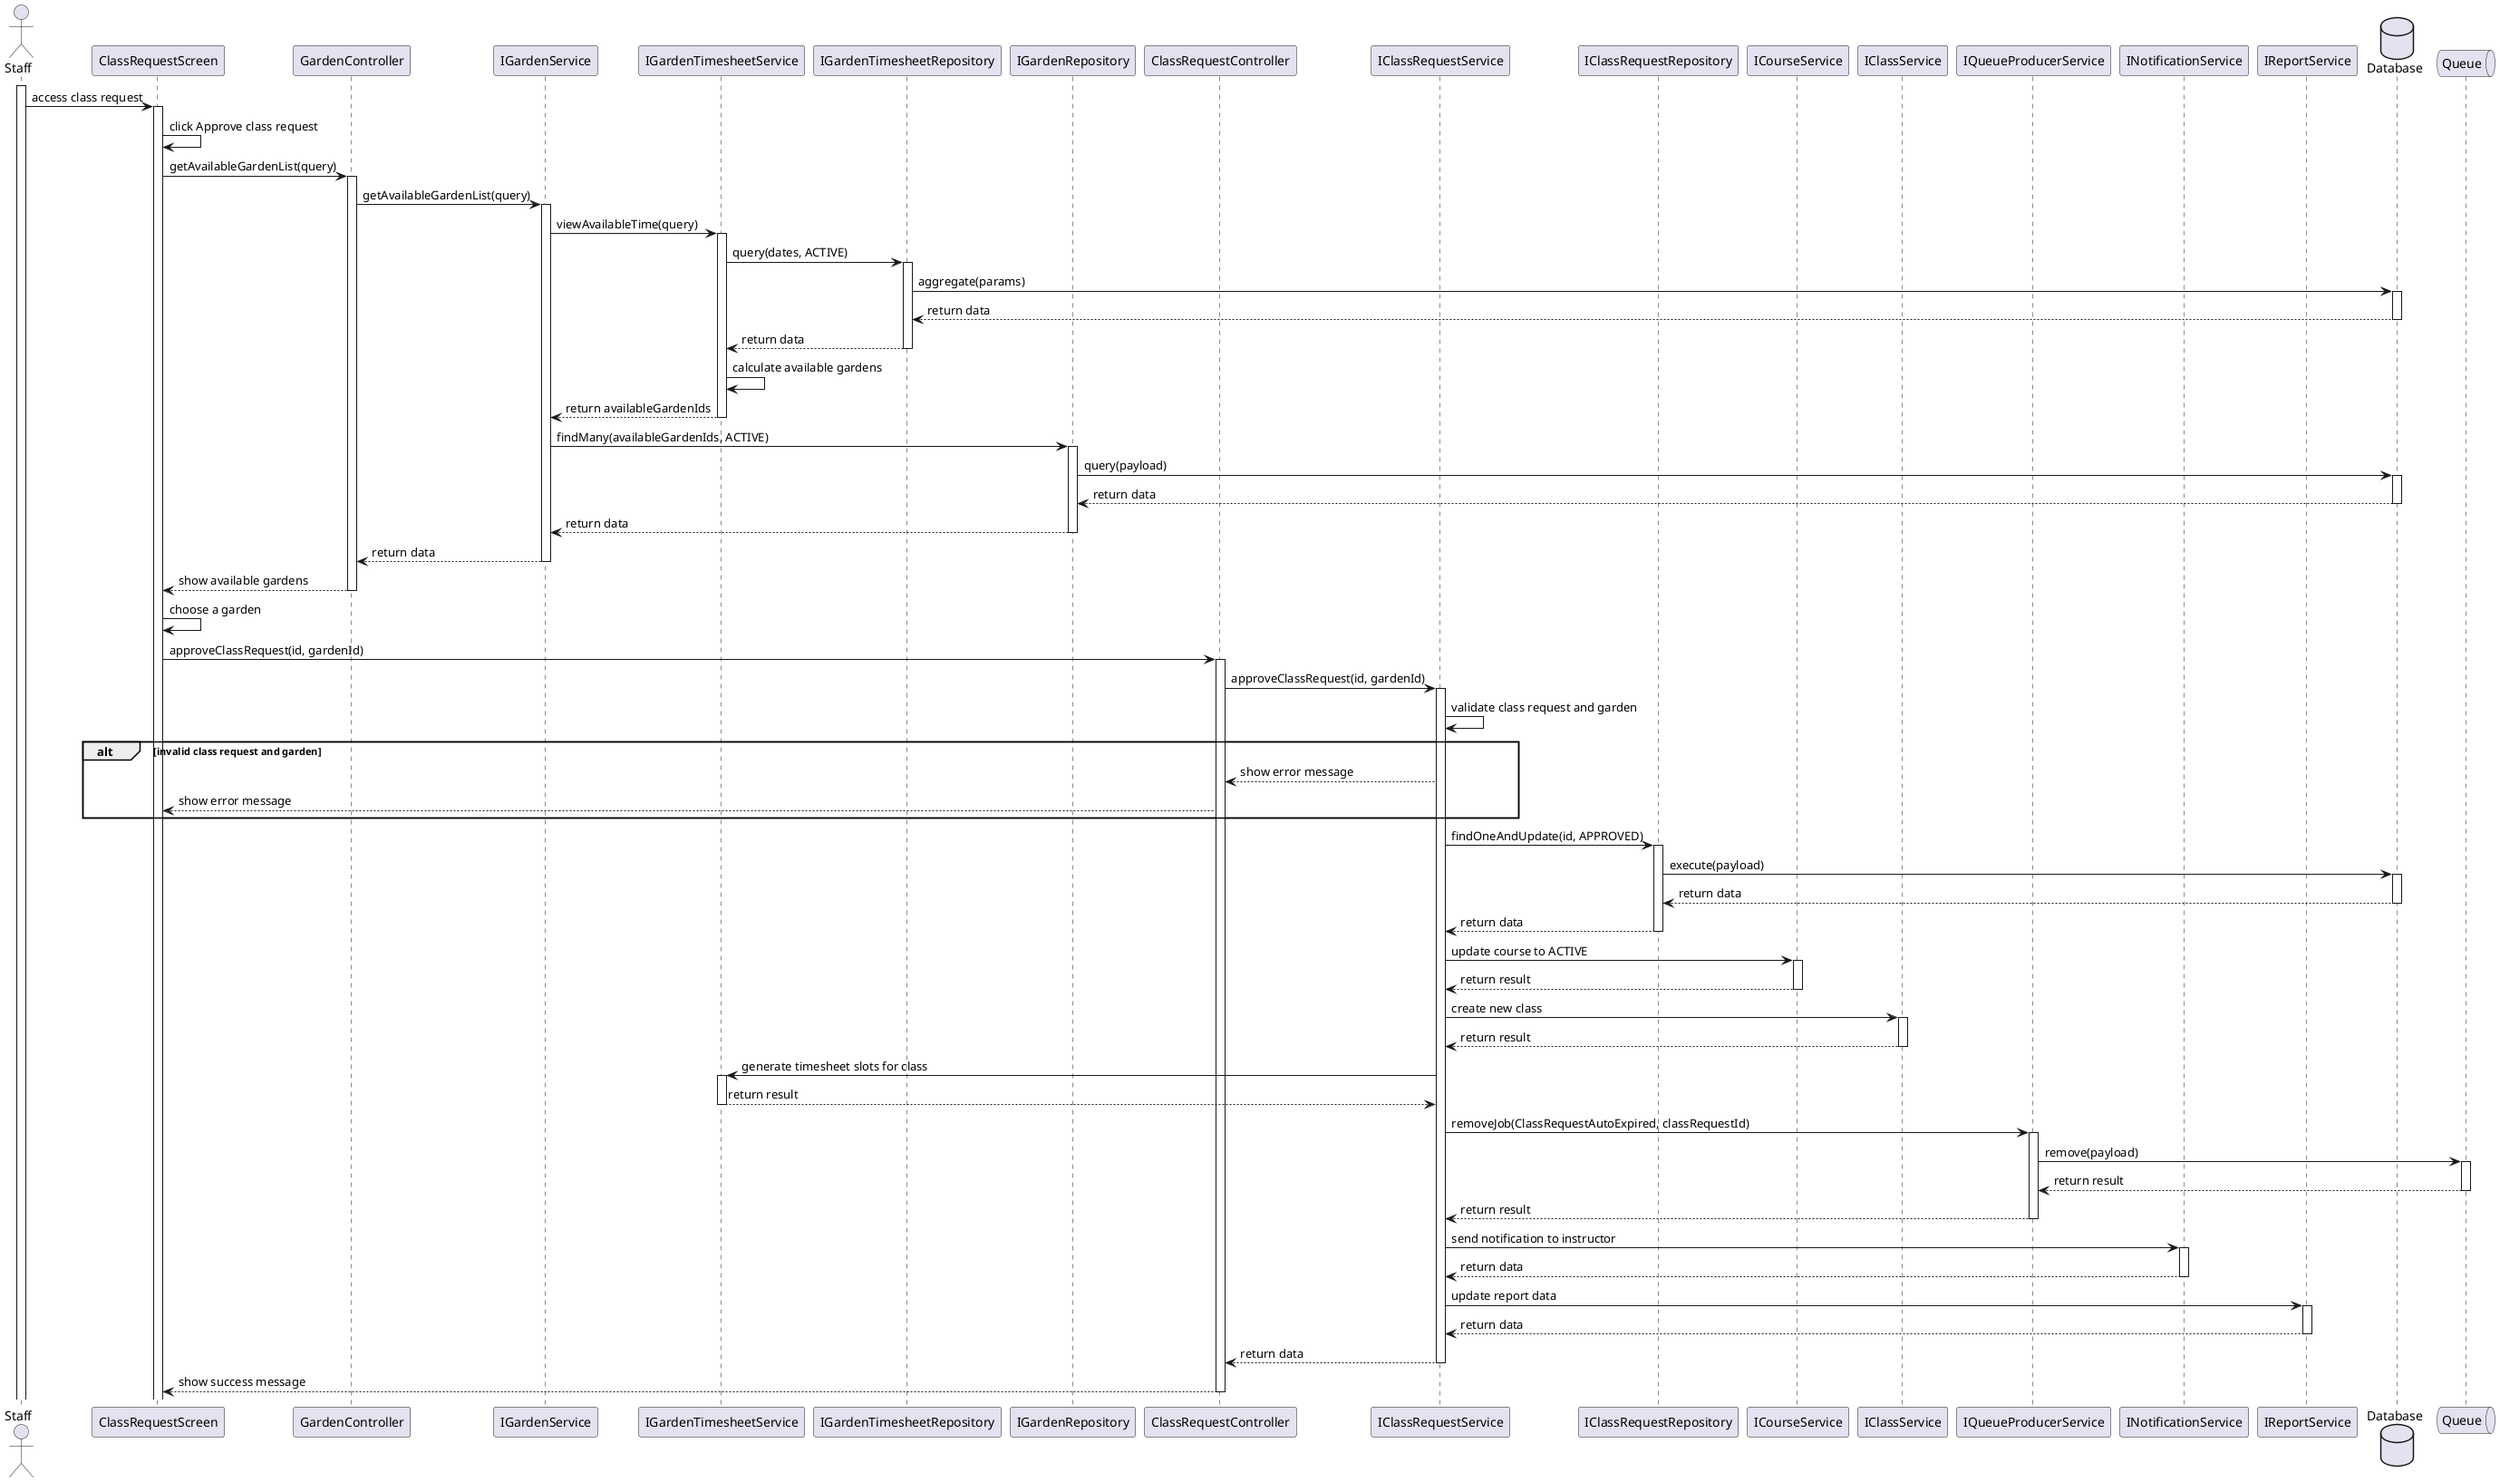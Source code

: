 @startuml
actor Staff
activate Staff

participant ClassRequestScreen
Staff -> ClassRequestScreen: access class request
activate ClassRequestScreen
ClassRequestScreen -> ClassRequestScreen: click Approve class request

participant GardenController
ClassRequestScreen -> GardenController: getAvailableGardenList(query)
activate GardenController

participant IGardenService
GardenController -> IGardenService: getAvailableGardenList(query)
activate IGardenService

participant IGardenTimesheetService
IGardenService -> IGardenTimesheetService: viewAvailableTime(query)
activate IGardenTimesheetService

participant IGardenTimesheetRepository
IGardenTimesheetService -> IGardenTimesheetRepository: query(dates, ACTIVE)
activate IGardenTimesheetRepository

database Database
IGardenTimesheetRepository -> Database: aggregate(params)
activate Database
Database --> IGardenTimesheetRepository: return data
deactivate Database

IGardenTimesheetRepository --> IGardenTimesheetService: return data
deactivate IGardenTimesheetRepository

IGardenTimesheetService -> IGardenTimesheetService: calculate available gardens

IGardenTimesheetService --> IGardenService: return availableGardenIds
deactivate IGardenTimesheetService

participant IGardenRepository
IGardenService -> IGardenRepository: findMany(availableGardenIds, ACTIVE)
activate IGardenRepository

database Database
IGardenRepository -> Database: query(payload)
activate Database
Database --> IGardenRepository: return data
deactivate Database

IGardenRepository --> IGardenService: return data
deactivate IGardenRepository

IGardenService --> GardenController: return data
deactivate IGardenService

GardenController --> ClassRequestScreen: show available gardens
deactivate GardenController


ClassRequestScreen -> ClassRequestScreen: choose a garden

participant ClassRequestController
ClassRequestScreen -> ClassRequestController: approveClassRequest(id, gardenId)
activate ClassRequestController

participant IClassRequestService
ClassRequestController -> IClassRequestService: approveClassRequest(id, gardenId)
activate IClassRequestService

IClassRequestService -> IClassRequestService: validate class request and garden
alt invalid class request and garden
    IClassRequestService --> ClassRequestController: show error message
    ClassRequestController --> ClassRequestScreen: show error message
end

participant IClassRequestService
participant IClassRequestRepository
IClassRequestService -> IClassRequestRepository: findOneAndUpdate(id, APPROVED)
activate IClassRequestRepository

database Database
IClassRequestRepository -> Database: execute(payload)
activate Database
Database --> IClassRequestRepository: return data
deactivate Database

IClassRequestRepository --> IClassRequestService: return data
deactivate IClassRequestRepository

participant ICourseService
IClassRequestService -> ICourseService: update course to ACTIVE
activate ICourseService

ICourseService --> IClassRequestService: return result
deactivate ICourseService

participant IClassService
IClassRequestService -> IClassService: create new class
activate IClassService

IClassService --> IClassRequestService: return result
deactivate IClassService

IClassRequestService -> IGardenTimesheetService: generate timesheet slots for class
activate IGardenTimesheetService

IGardenTimesheetService --> IClassRequestService: return result
deactivate IGardenTimesheetService

participant IQueueProducerService
IClassRequestService -> IQueueProducerService: removeJob(ClassRequestAutoExpired, classRequestId)
activate IQueueProducerService

queue Queue
IQueueProducerService -> Queue: remove(payload)
activate Queue
Queue --> IQueueProducerService: return result
deactivate Queue

IQueueProducerService --> IClassRequestService: return result
deactivate IQueueProducerService

participant INotificationService
IClassRequestService -> INotificationService: send notification to instructor
activate INotificationService

INotificationService --> IClassRequestService: return data
deactivate INotificationService

participant IReportService
IClassRequestService -> IReportService: update report data
activate IReportService

IReportService --> IClassRequestService: return data
deactivate IReportService

IClassRequestService --> ClassRequestController: return data
deactivate IClassRequestService
database Database

ClassRequestController --> ClassRequestScreen: show success message
deactivate ClassRequestController

database Database
queue Queue
@enduml